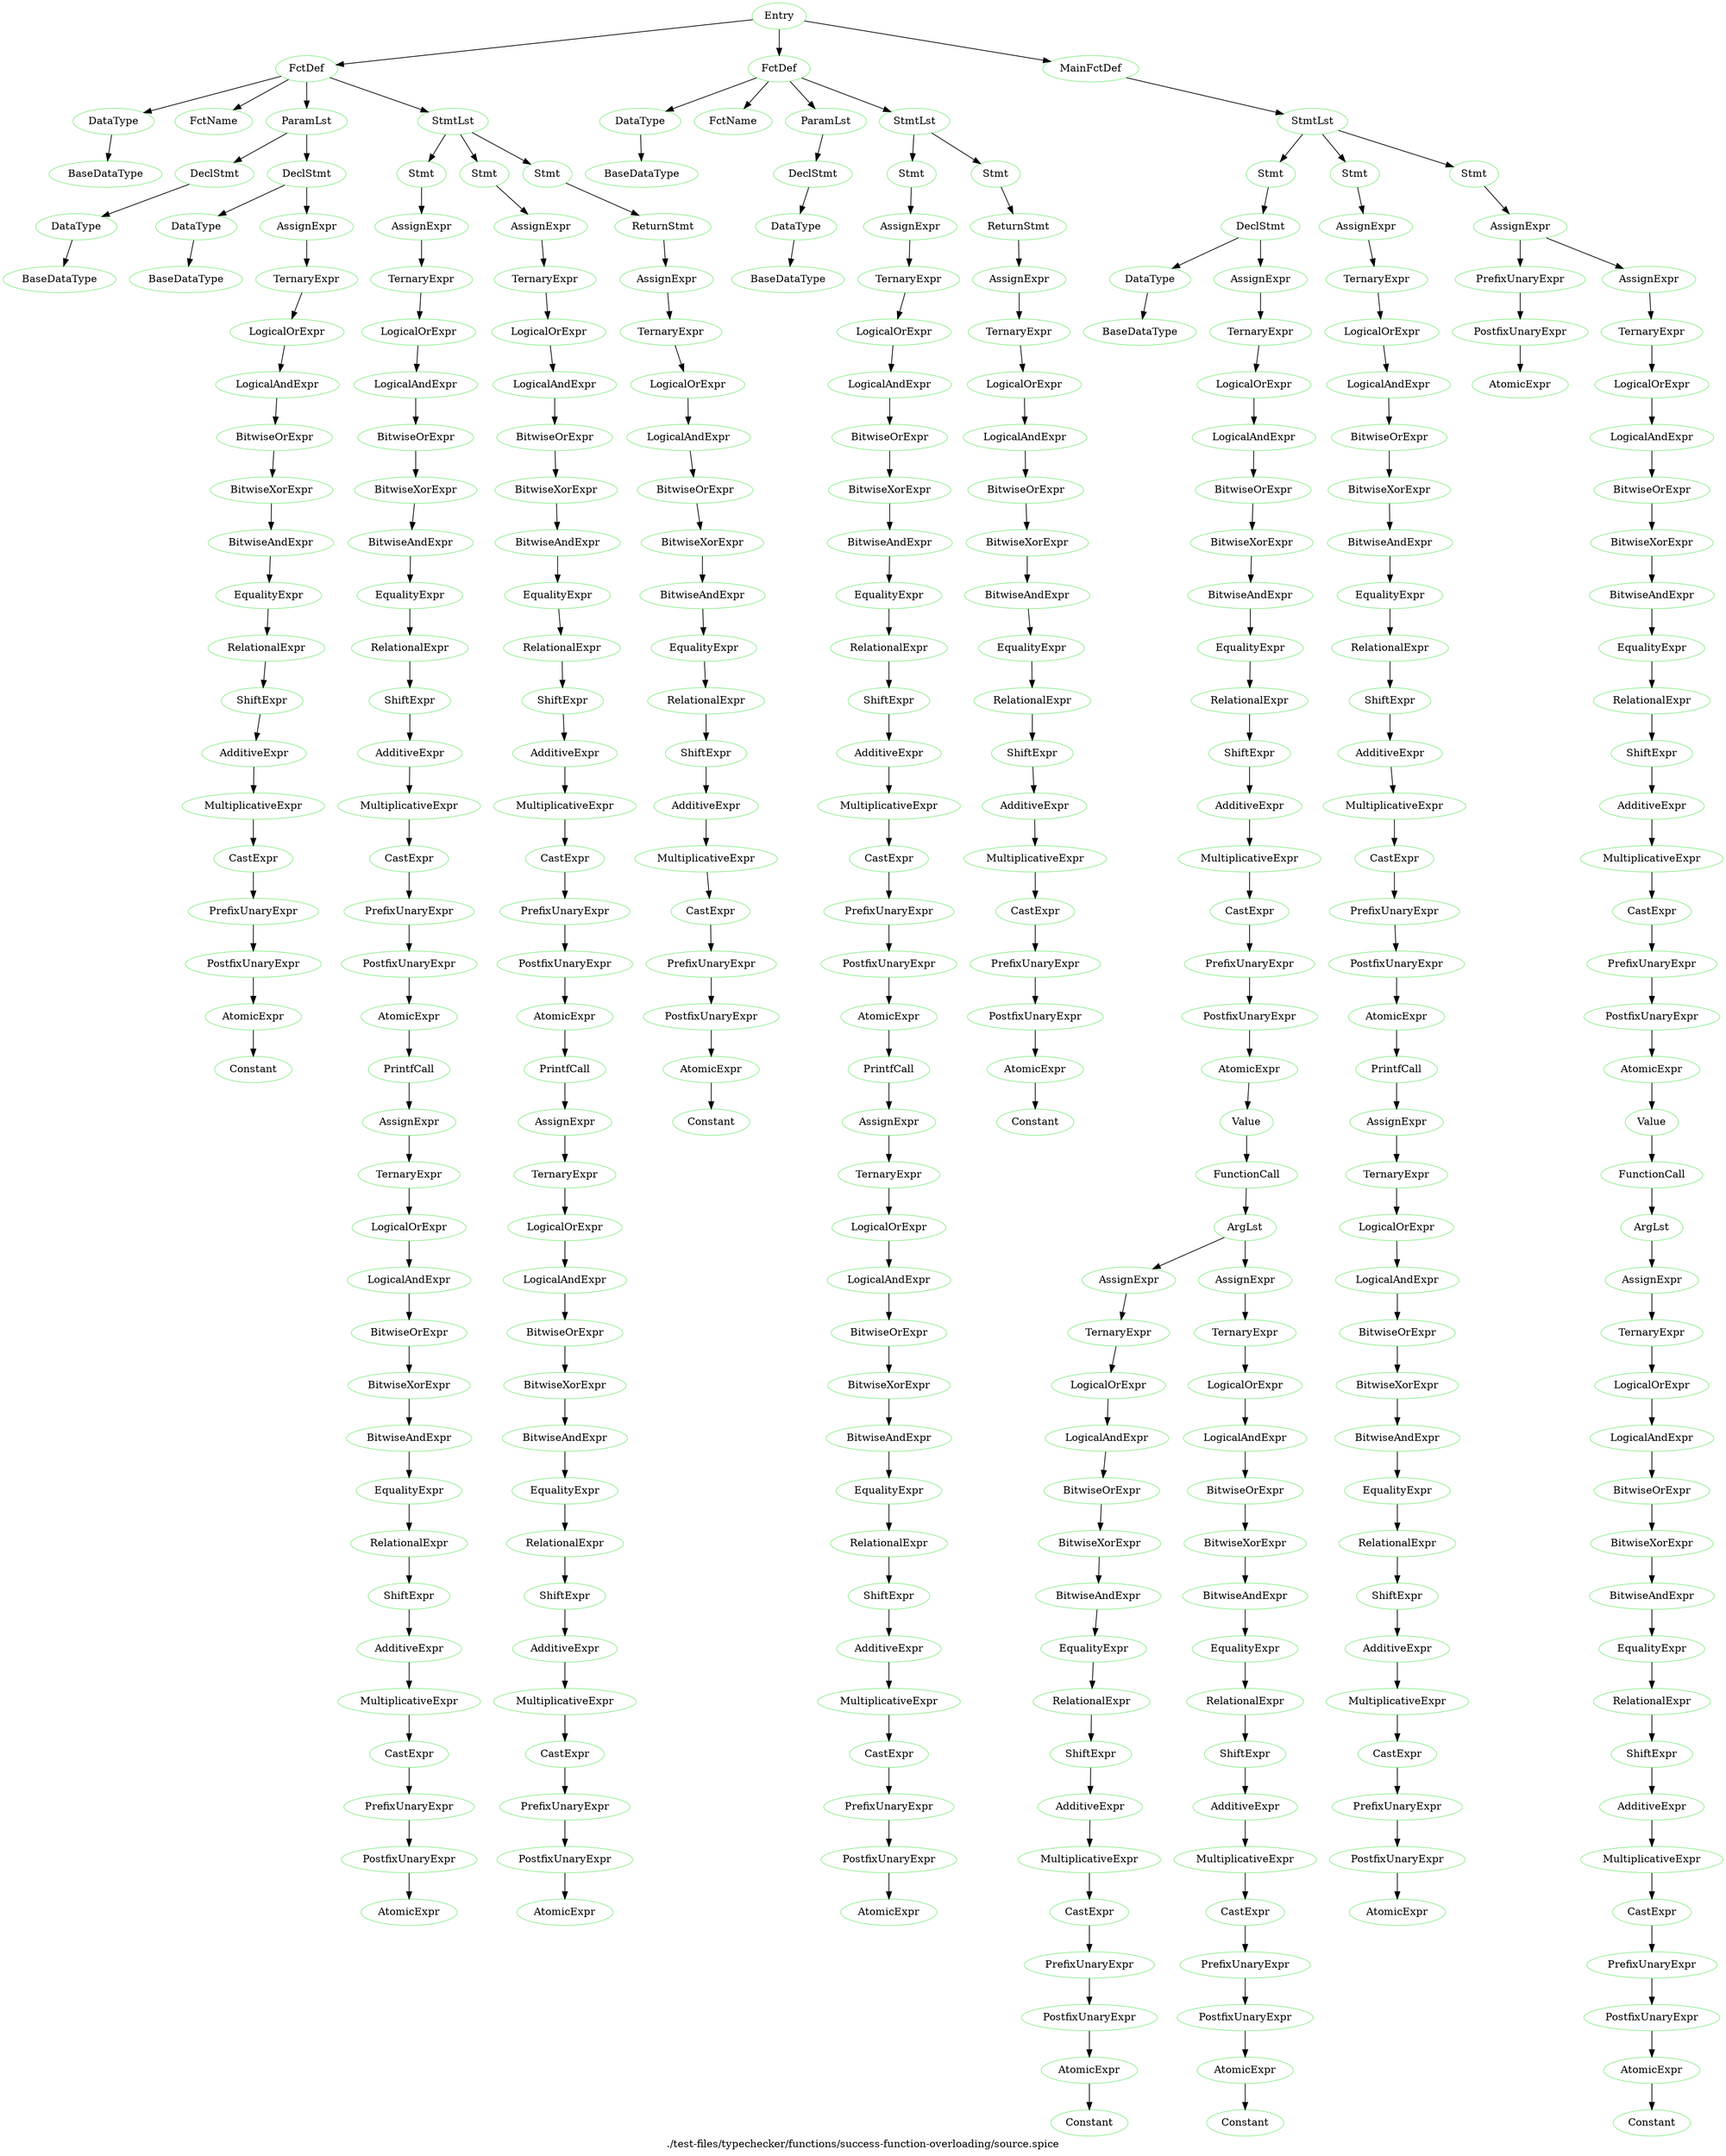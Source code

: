 digraph {
 rankdir="TB";
 label="./test-files/typechecker/functions/success-function-overloading/source.spice";
 L1C1_Entry [color="lightgreen",label="Entry"];
 L1C1_FctDef [color="lightgreen",label="FctDef"];
 L1C1_Entry -> L1C1_FctDef;
 L1C3_DataType [color="lightgreen",label="DataType"];
 L1C1_FctDef -> L1C3_DataType;
 L1C3_BaseDataType [color="lightgreen",label="BaseDataType"];
 L1C3_DataType -> L1C3_BaseDataType;
 L1C11_FctName [color="lightgreen",label="FctName"];
 L1C1_FctDef -> L1C11_FctName;
 L1C26_ParamLst [color="lightgreen",label="ParamLst"];
 L1C1_FctDef -> L1C26_ParamLst;
 L1C26_DeclStmt [color="lightgreen",label="DeclStmt"];
 L1C26_ParamLst -> L1C26_DeclStmt;
 L1C26_DataType [color="lightgreen",label="DataType"];
 L1C26_DeclStmt -> L1C26_DataType;
 L1C26_BaseDataType [color="lightgreen",label="BaseDataType"];
 L1C26_DataType -> L1C26_BaseDataType;
 L1C44_DeclStmt [color="lightgreen",label="DeclStmt"];
 L1C26_ParamLst -> L1C44_DeclStmt;
 L1C44_DataType [color="lightgreen",label="DataType"];
 L1C44_DeclStmt -> L1C44_DataType;
 L1C44_BaseDataType [color="lightgreen",label="BaseDataType"];
 L1C44_DataType -> L1C44_BaseDataType;
 L1C62_AssignExpr [color="lightgreen",label="AssignExpr"];
 L1C44_DeclStmt -> L1C62_AssignExpr;
 L1C62_TernaryExpr [color="lightgreen",label="TernaryExpr"];
 L1C62_AssignExpr -> L1C62_TernaryExpr;
 L1C62_LogicalOrExpr [color="lightgreen",label="LogicalOrExpr"];
 L1C62_TernaryExpr -> L1C62_LogicalOrExpr;
 L1C62_LogicalAndExpr [color="lightgreen",label="LogicalAndExpr"];
 L1C62_LogicalOrExpr -> L1C62_LogicalAndExpr;
 L1C62_BitwiseOrExpr [color="lightgreen",label="BitwiseOrExpr"];
 L1C62_LogicalAndExpr -> L1C62_BitwiseOrExpr;
 L1C62_BitwiseXorExpr [color="lightgreen",label="BitwiseXorExpr"];
 L1C62_BitwiseOrExpr -> L1C62_BitwiseXorExpr;
 L1C62_BitwiseAndExpr [color="lightgreen",label="BitwiseAndExpr"];
 L1C62_BitwiseXorExpr -> L1C62_BitwiseAndExpr;
 L1C62_EqualityExpr [color="lightgreen",label="EqualityExpr"];
 L1C62_BitwiseAndExpr -> L1C62_EqualityExpr;
 L1C62_RelationalExpr [color="lightgreen",label="RelationalExpr"];
 L1C62_EqualityExpr -> L1C62_RelationalExpr;
 L1C62_ShiftExpr [color="lightgreen",label="ShiftExpr"];
 L1C62_RelationalExpr -> L1C62_ShiftExpr;
 L1C62_AdditiveExpr [color="lightgreen",label="AdditiveExpr"];
 L1C62_ShiftExpr -> L1C62_AdditiveExpr;
 L1C62_MultiplicativeExpr [color="lightgreen",label="MultiplicativeExpr"];
 L1C62_AdditiveExpr -> L1C62_MultiplicativeExpr;
 L1C62_CastExpr [color="lightgreen",label="CastExpr"];
 L1C62_MultiplicativeExpr -> L1C62_CastExpr;
 L1C62_PrefixUnaryExpr [color="lightgreen",label="PrefixUnaryExpr"];
 L1C62_CastExpr -> L1C62_PrefixUnaryExpr;
 L1C62_PostfixUnaryExpr [color="lightgreen",label="PostfixUnaryExpr"];
 L1C62_PrefixUnaryExpr -> L1C62_PostfixUnaryExpr;
 L1C62_AtomicExpr [color="lightgreen",label="AtomicExpr"];
 L1C62_PostfixUnaryExpr -> L1C62_AtomicExpr;
 L1C62_Constant [color="lightgreen",label="Constant"];
 L1C62_AtomicExpr -> L1C62_Constant;
 L2C5_StmtLst [color="lightgreen",label="StmtLst"];
 L1C1_FctDef -> L2C5_StmtLst;
 L2C5_Stmt [color="lightgreen",label="Stmt"];
 L2C5_StmtLst -> L2C5_Stmt;
 L2C5_AssignExpr [color="lightgreen",label="AssignExpr"];
 L2C5_Stmt -> L2C5_AssignExpr;
 L2C5_TernaryExpr [color="lightgreen",label="TernaryExpr"];
 L2C5_AssignExpr -> L2C5_TernaryExpr;
 L2C5_LogicalOrExpr [color="lightgreen",label="LogicalOrExpr"];
 L2C5_TernaryExpr -> L2C5_LogicalOrExpr;
 L2C5_LogicalAndExpr [color="lightgreen",label="LogicalAndExpr"];
 L2C5_LogicalOrExpr -> L2C5_LogicalAndExpr;
 L2C5_BitwiseOrExpr [color="lightgreen",label="BitwiseOrExpr"];
 L2C5_LogicalAndExpr -> L2C5_BitwiseOrExpr;
 L2C5_BitwiseXorExpr [color="lightgreen",label="BitwiseXorExpr"];
 L2C5_BitwiseOrExpr -> L2C5_BitwiseXorExpr;
 L2C5_BitwiseAndExpr [color="lightgreen",label="BitwiseAndExpr"];
 L2C5_BitwiseXorExpr -> L2C5_BitwiseAndExpr;
 L2C5_EqualityExpr [color="lightgreen",label="EqualityExpr"];
 L2C5_BitwiseAndExpr -> L2C5_EqualityExpr;
 L2C5_RelationalExpr [color="lightgreen",label="RelationalExpr"];
 L2C5_EqualityExpr -> L2C5_RelationalExpr;
 L2C5_ShiftExpr [color="lightgreen",label="ShiftExpr"];
 L2C5_RelationalExpr -> L2C5_ShiftExpr;
 L2C5_AdditiveExpr [color="lightgreen",label="AdditiveExpr"];
 L2C5_ShiftExpr -> L2C5_AdditiveExpr;
 L2C5_MultiplicativeExpr [color="lightgreen",label="MultiplicativeExpr"];
 L2C5_AdditiveExpr -> L2C5_MultiplicativeExpr;
 L2C5_CastExpr [color="lightgreen",label="CastExpr"];
 L2C5_MultiplicativeExpr -> L2C5_CastExpr;
 L2C5_PrefixUnaryExpr [color="lightgreen",label="PrefixUnaryExpr"];
 L2C5_CastExpr -> L2C5_PrefixUnaryExpr;
 L2C5_PostfixUnaryExpr [color="lightgreen",label="PostfixUnaryExpr"];
 L2C5_PrefixUnaryExpr -> L2C5_PostfixUnaryExpr;
 L2C5_AtomicExpr [color="lightgreen",label="AtomicExpr"];
 L2C5_PostfixUnaryExpr -> L2C5_AtomicExpr;
 L2C5_PrintfCall [color="lightgreen",label="PrintfCall"];
 L2C5_AtomicExpr -> L2C5_PrintfCall;
 L2C31_AssignExpr [color="lightgreen",label="AssignExpr"];
 L2C5_PrintfCall -> L2C31_AssignExpr;
 L2C31_TernaryExpr [color="lightgreen",label="TernaryExpr"];
 L2C31_AssignExpr -> L2C31_TernaryExpr;
 L2C31_LogicalOrExpr [color="lightgreen",label="LogicalOrExpr"];
 L2C31_TernaryExpr -> L2C31_LogicalOrExpr;
 L2C31_LogicalAndExpr [color="lightgreen",label="LogicalAndExpr"];
 L2C31_LogicalOrExpr -> L2C31_LogicalAndExpr;
 L2C31_BitwiseOrExpr [color="lightgreen",label="BitwiseOrExpr"];
 L2C31_LogicalAndExpr -> L2C31_BitwiseOrExpr;
 L2C31_BitwiseXorExpr [color="lightgreen",label="BitwiseXorExpr"];
 L2C31_BitwiseOrExpr -> L2C31_BitwiseXorExpr;
 L2C31_BitwiseAndExpr [color="lightgreen",label="BitwiseAndExpr"];
 L2C31_BitwiseXorExpr -> L2C31_BitwiseAndExpr;
 L2C31_EqualityExpr [color="lightgreen",label="EqualityExpr"];
 L2C31_BitwiseAndExpr -> L2C31_EqualityExpr;
 L2C31_RelationalExpr [color="lightgreen",label="RelationalExpr"];
 L2C31_EqualityExpr -> L2C31_RelationalExpr;
 L2C31_ShiftExpr [color="lightgreen",label="ShiftExpr"];
 L2C31_RelationalExpr -> L2C31_ShiftExpr;
 L2C31_AdditiveExpr [color="lightgreen",label="AdditiveExpr"];
 L2C31_ShiftExpr -> L2C31_AdditiveExpr;
 L2C31_MultiplicativeExpr [color="lightgreen",label="MultiplicativeExpr"];
 L2C31_AdditiveExpr -> L2C31_MultiplicativeExpr;
 L2C31_CastExpr [color="lightgreen",label="CastExpr"];
 L2C31_MultiplicativeExpr -> L2C31_CastExpr;
 L2C31_PrefixUnaryExpr [color="lightgreen",label="PrefixUnaryExpr"];
 L2C31_CastExpr -> L2C31_PrefixUnaryExpr;
 L2C31_PostfixUnaryExpr [color="lightgreen",label="PostfixUnaryExpr"];
 L2C31_PrefixUnaryExpr -> L2C31_PostfixUnaryExpr;
 L2C31_AtomicExpr [color="lightgreen",label="AtomicExpr"];
 L2C31_PostfixUnaryExpr -> L2C31_AtomicExpr;
 L3C5_Stmt [color="lightgreen",label="Stmt"];
 L2C5_StmtLst -> L3C5_Stmt;
 L3C5_AssignExpr [color="lightgreen",label="AssignExpr"];
 L3C5_Stmt -> L3C5_AssignExpr;
 L3C5_TernaryExpr [color="lightgreen",label="TernaryExpr"];
 L3C5_AssignExpr -> L3C5_TernaryExpr;
 L3C5_LogicalOrExpr [color="lightgreen",label="LogicalOrExpr"];
 L3C5_TernaryExpr -> L3C5_LogicalOrExpr;
 L3C5_LogicalAndExpr [color="lightgreen",label="LogicalAndExpr"];
 L3C5_LogicalOrExpr -> L3C5_LogicalAndExpr;
 L3C5_BitwiseOrExpr [color="lightgreen",label="BitwiseOrExpr"];
 L3C5_LogicalAndExpr -> L3C5_BitwiseOrExpr;
 L3C5_BitwiseXorExpr [color="lightgreen",label="BitwiseXorExpr"];
 L3C5_BitwiseOrExpr -> L3C5_BitwiseXorExpr;
 L3C5_BitwiseAndExpr [color="lightgreen",label="BitwiseAndExpr"];
 L3C5_BitwiseXorExpr -> L3C5_BitwiseAndExpr;
 L3C5_EqualityExpr [color="lightgreen",label="EqualityExpr"];
 L3C5_BitwiseAndExpr -> L3C5_EqualityExpr;
 L3C5_RelationalExpr [color="lightgreen",label="RelationalExpr"];
 L3C5_EqualityExpr -> L3C5_RelationalExpr;
 L3C5_ShiftExpr [color="lightgreen",label="ShiftExpr"];
 L3C5_RelationalExpr -> L3C5_ShiftExpr;
 L3C5_AdditiveExpr [color="lightgreen",label="AdditiveExpr"];
 L3C5_ShiftExpr -> L3C5_AdditiveExpr;
 L3C5_MultiplicativeExpr [color="lightgreen",label="MultiplicativeExpr"];
 L3C5_AdditiveExpr -> L3C5_MultiplicativeExpr;
 L3C5_CastExpr [color="lightgreen",label="CastExpr"];
 L3C5_MultiplicativeExpr -> L3C5_CastExpr;
 L3C5_PrefixUnaryExpr [color="lightgreen",label="PrefixUnaryExpr"];
 L3C5_CastExpr -> L3C5_PrefixUnaryExpr;
 L3C5_PostfixUnaryExpr [color="lightgreen",label="PostfixUnaryExpr"];
 L3C5_PrefixUnaryExpr -> L3C5_PostfixUnaryExpr;
 L3C5_AtomicExpr [color="lightgreen",label="AtomicExpr"];
 L3C5_PostfixUnaryExpr -> L3C5_AtomicExpr;
 L3C5_PrintfCall [color="lightgreen",label="PrintfCall"];
 L3C5_AtomicExpr -> L3C5_PrintfCall;
 L3C30_AssignExpr [color="lightgreen",label="AssignExpr"];
 L3C5_PrintfCall -> L3C30_AssignExpr;
 L3C30_TernaryExpr [color="lightgreen",label="TernaryExpr"];
 L3C30_AssignExpr -> L3C30_TernaryExpr;
 L3C30_LogicalOrExpr [color="lightgreen",label="LogicalOrExpr"];
 L3C30_TernaryExpr -> L3C30_LogicalOrExpr;
 L3C30_LogicalAndExpr [color="lightgreen",label="LogicalAndExpr"];
 L3C30_LogicalOrExpr -> L3C30_LogicalAndExpr;
 L3C30_BitwiseOrExpr [color="lightgreen",label="BitwiseOrExpr"];
 L3C30_LogicalAndExpr -> L3C30_BitwiseOrExpr;
 L3C30_BitwiseXorExpr [color="lightgreen",label="BitwiseXorExpr"];
 L3C30_BitwiseOrExpr -> L3C30_BitwiseXorExpr;
 L3C30_BitwiseAndExpr [color="lightgreen",label="BitwiseAndExpr"];
 L3C30_BitwiseXorExpr -> L3C30_BitwiseAndExpr;
 L3C30_EqualityExpr [color="lightgreen",label="EqualityExpr"];
 L3C30_BitwiseAndExpr -> L3C30_EqualityExpr;
 L3C30_RelationalExpr [color="lightgreen",label="RelationalExpr"];
 L3C30_EqualityExpr -> L3C30_RelationalExpr;
 L3C30_ShiftExpr [color="lightgreen",label="ShiftExpr"];
 L3C30_RelationalExpr -> L3C30_ShiftExpr;
 L3C30_AdditiveExpr [color="lightgreen",label="AdditiveExpr"];
 L3C30_ShiftExpr -> L3C30_AdditiveExpr;
 L3C30_MultiplicativeExpr [color="lightgreen",label="MultiplicativeExpr"];
 L3C30_AdditiveExpr -> L3C30_MultiplicativeExpr;
 L3C30_CastExpr [color="lightgreen",label="CastExpr"];
 L3C30_MultiplicativeExpr -> L3C30_CastExpr;
 L3C30_PrefixUnaryExpr [color="lightgreen",label="PrefixUnaryExpr"];
 L3C30_CastExpr -> L3C30_PrefixUnaryExpr;
 L3C30_PostfixUnaryExpr [color="lightgreen",label="PostfixUnaryExpr"];
 L3C30_PrefixUnaryExpr -> L3C30_PostfixUnaryExpr;
 L3C30_AtomicExpr [color="lightgreen",label="AtomicExpr"];
 L3C30_PostfixUnaryExpr -> L3C30_AtomicExpr;
 L4C5_Stmt [color="lightgreen",label="Stmt"];
 L2C5_StmtLst -> L4C5_Stmt;
 L4C5_ReturnStmt [color="lightgreen",label="ReturnStmt"];
 L4C5_Stmt -> L4C5_ReturnStmt;
 L4C12_AssignExpr [color="lightgreen",label="AssignExpr"];
 L4C5_ReturnStmt -> L4C12_AssignExpr;
 L4C12_TernaryExpr [color="lightgreen",label="TernaryExpr"];
 L4C12_AssignExpr -> L4C12_TernaryExpr;
 L4C12_LogicalOrExpr [color="lightgreen",label="LogicalOrExpr"];
 L4C12_TernaryExpr -> L4C12_LogicalOrExpr;
 L4C12_LogicalAndExpr [color="lightgreen",label="LogicalAndExpr"];
 L4C12_LogicalOrExpr -> L4C12_LogicalAndExpr;
 L4C12_BitwiseOrExpr [color="lightgreen",label="BitwiseOrExpr"];
 L4C12_LogicalAndExpr -> L4C12_BitwiseOrExpr;
 L4C12_BitwiseXorExpr [color="lightgreen",label="BitwiseXorExpr"];
 L4C12_BitwiseOrExpr -> L4C12_BitwiseXorExpr;
 L4C12_BitwiseAndExpr [color="lightgreen",label="BitwiseAndExpr"];
 L4C12_BitwiseXorExpr -> L4C12_BitwiseAndExpr;
 L4C12_EqualityExpr [color="lightgreen",label="EqualityExpr"];
 L4C12_BitwiseAndExpr -> L4C12_EqualityExpr;
 L4C12_RelationalExpr [color="lightgreen",label="RelationalExpr"];
 L4C12_EqualityExpr -> L4C12_RelationalExpr;
 L4C12_ShiftExpr [color="lightgreen",label="ShiftExpr"];
 L4C12_RelationalExpr -> L4C12_ShiftExpr;
 L4C12_AdditiveExpr [color="lightgreen",label="AdditiveExpr"];
 L4C12_ShiftExpr -> L4C12_AdditiveExpr;
 L4C12_MultiplicativeExpr [color="lightgreen",label="MultiplicativeExpr"];
 L4C12_AdditiveExpr -> L4C12_MultiplicativeExpr;
 L4C12_CastExpr [color="lightgreen",label="CastExpr"];
 L4C12_MultiplicativeExpr -> L4C12_CastExpr;
 L4C12_PrefixUnaryExpr [color="lightgreen",label="PrefixUnaryExpr"];
 L4C12_CastExpr -> L4C12_PrefixUnaryExpr;
 L4C12_PostfixUnaryExpr [color="lightgreen",label="PostfixUnaryExpr"];
 L4C12_PrefixUnaryExpr -> L4C12_PostfixUnaryExpr;
 L4C12_AtomicExpr [color="lightgreen",label="AtomicExpr"];
 L4C12_PostfixUnaryExpr -> L4C12_AtomicExpr;
 L4C12_Constant [color="lightgreen",label="Constant"];
 L4C12_AtomicExpr -> L4C12_Constant;
 L7C1_FctDef [color="lightgreen",label="FctDef"];
 L1C1_Entry -> L7C1_FctDef;
 L7C3_DataType [color="lightgreen",label="DataType"];
 L7C1_FctDef -> L7C3_DataType;
 L7C3_BaseDataType [color="lightgreen",label="BaseDataType"];
 L7C3_DataType -> L7C3_BaseDataType;
 L7C11_FctName [color="lightgreen",label="FctName"];
 L7C1_FctDef -> L7C11_FctName;
 L7C26_ParamLst [color="lightgreen",label="ParamLst"];
 L7C1_FctDef -> L7C26_ParamLst;
 L7C26_DeclStmt [color="lightgreen",label="DeclStmt"];
 L7C26_ParamLst -> L7C26_DeclStmt;
 L7C26_DataType [color="lightgreen",label="DataType"];
 L7C26_DeclStmt -> L7C26_DataType;
 L7C26_BaseDataType [color="lightgreen",label="BaseDataType"];
 L7C26_DataType -> L7C26_BaseDataType;
 L8C5_StmtLst [color="lightgreen",label="StmtLst"];
 L7C1_FctDef -> L8C5_StmtLst;
 L8C5_Stmt [color="lightgreen",label="Stmt"];
 L8C5_StmtLst -> L8C5_Stmt;
 L8C5_AssignExpr [color="lightgreen",label="AssignExpr"];
 L8C5_Stmt -> L8C5_AssignExpr;
 L8C5_TernaryExpr [color="lightgreen",label="TernaryExpr"];
 L8C5_AssignExpr -> L8C5_TernaryExpr;
 L8C5_LogicalOrExpr [color="lightgreen",label="LogicalOrExpr"];
 L8C5_TernaryExpr -> L8C5_LogicalOrExpr;
 L8C5_LogicalAndExpr [color="lightgreen",label="LogicalAndExpr"];
 L8C5_LogicalOrExpr -> L8C5_LogicalAndExpr;
 L8C5_BitwiseOrExpr [color="lightgreen",label="BitwiseOrExpr"];
 L8C5_LogicalAndExpr -> L8C5_BitwiseOrExpr;
 L8C5_BitwiseXorExpr [color="lightgreen",label="BitwiseXorExpr"];
 L8C5_BitwiseOrExpr -> L8C5_BitwiseXorExpr;
 L8C5_BitwiseAndExpr [color="lightgreen",label="BitwiseAndExpr"];
 L8C5_BitwiseXorExpr -> L8C5_BitwiseAndExpr;
 L8C5_EqualityExpr [color="lightgreen",label="EqualityExpr"];
 L8C5_BitwiseAndExpr -> L8C5_EqualityExpr;
 L8C5_RelationalExpr [color="lightgreen",label="RelationalExpr"];
 L8C5_EqualityExpr -> L8C5_RelationalExpr;
 L8C5_ShiftExpr [color="lightgreen",label="ShiftExpr"];
 L8C5_RelationalExpr -> L8C5_ShiftExpr;
 L8C5_AdditiveExpr [color="lightgreen",label="AdditiveExpr"];
 L8C5_ShiftExpr -> L8C5_AdditiveExpr;
 L8C5_MultiplicativeExpr [color="lightgreen",label="MultiplicativeExpr"];
 L8C5_AdditiveExpr -> L8C5_MultiplicativeExpr;
 L8C5_CastExpr [color="lightgreen",label="CastExpr"];
 L8C5_MultiplicativeExpr -> L8C5_CastExpr;
 L8C5_PrefixUnaryExpr [color="lightgreen",label="PrefixUnaryExpr"];
 L8C5_CastExpr -> L8C5_PrefixUnaryExpr;
 L8C5_PostfixUnaryExpr [color="lightgreen",label="PostfixUnaryExpr"];
 L8C5_PrefixUnaryExpr -> L8C5_PostfixUnaryExpr;
 L8C5_AtomicExpr [color="lightgreen",label="AtomicExpr"];
 L8C5_PostfixUnaryExpr -> L8C5_AtomicExpr;
 L8C5_PrintfCall [color="lightgreen",label="PrintfCall"];
 L8C5_AtomicExpr -> L8C5_PrintfCall;
 L8C26_AssignExpr [color="lightgreen",label="AssignExpr"];
 L8C5_PrintfCall -> L8C26_AssignExpr;
 L8C26_TernaryExpr [color="lightgreen",label="TernaryExpr"];
 L8C26_AssignExpr -> L8C26_TernaryExpr;
 L8C26_LogicalOrExpr [color="lightgreen",label="LogicalOrExpr"];
 L8C26_TernaryExpr -> L8C26_LogicalOrExpr;
 L8C26_LogicalAndExpr [color="lightgreen",label="LogicalAndExpr"];
 L8C26_LogicalOrExpr -> L8C26_LogicalAndExpr;
 L8C26_BitwiseOrExpr [color="lightgreen",label="BitwiseOrExpr"];
 L8C26_LogicalAndExpr -> L8C26_BitwiseOrExpr;
 L8C26_BitwiseXorExpr [color="lightgreen",label="BitwiseXorExpr"];
 L8C26_BitwiseOrExpr -> L8C26_BitwiseXorExpr;
 L8C26_BitwiseAndExpr [color="lightgreen",label="BitwiseAndExpr"];
 L8C26_BitwiseXorExpr -> L8C26_BitwiseAndExpr;
 L8C26_EqualityExpr [color="lightgreen",label="EqualityExpr"];
 L8C26_BitwiseAndExpr -> L8C26_EqualityExpr;
 L8C26_RelationalExpr [color="lightgreen",label="RelationalExpr"];
 L8C26_EqualityExpr -> L8C26_RelationalExpr;
 L8C26_ShiftExpr [color="lightgreen",label="ShiftExpr"];
 L8C26_RelationalExpr -> L8C26_ShiftExpr;
 L8C26_AdditiveExpr [color="lightgreen",label="AdditiveExpr"];
 L8C26_ShiftExpr -> L8C26_AdditiveExpr;
 L8C26_MultiplicativeExpr [color="lightgreen",label="MultiplicativeExpr"];
 L8C26_AdditiveExpr -> L8C26_MultiplicativeExpr;
 L8C26_CastExpr [color="lightgreen",label="CastExpr"];
 L8C26_MultiplicativeExpr -> L8C26_CastExpr;
 L8C26_PrefixUnaryExpr [color="lightgreen",label="PrefixUnaryExpr"];
 L8C26_CastExpr -> L8C26_PrefixUnaryExpr;
 L8C26_PostfixUnaryExpr [color="lightgreen",label="PostfixUnaryExpr"];
 L8C26_PrefixUnaryExpr -> L8C26_PostfixUnaryExpr;
 L8C26_AtomicExpr [color="lightgreen",label="AtomicExpr"];
 L8C26_PostfixUnaryExpr -> L8C26_AtomicExpr;
 L9C5_Stmt [color="lightgreen",label="Stmt"];
 L8C5_StmtLst -> L9C5_Stmt;
 L9C5_ReturnStmt [color="lightgreen",label="ReturnStmt"];
 L9C5_Stmt -> L9C5_ReturnStmt;
 L9C12_AssignExpr [color="lightgreen",label="AssignExpr"];
 L9C5_ReturnStmt -> L9C12_AssignExpr;
 L9C12_TernaryExpr [color="lightgreen",label="TernaryExpr"];
 L9C12_AssignExpr -> L9C12_TernaryExpr;
 L9C12_LogicalOrExpr [color="lightgreen",label="LogicalOrExpr"];
 L9C12_TernaryExpr -> L9C12_LogicalOrExpr;
 L9C12_LogicalAndExpr [color="lightgreen",label="LogicalAndExpr"];
 L9C12_LogicalOrExpr -> L9C12_LogicalAndExpr;
 L9C12_BitwiseOrExpr [color="lightgreen",label="BitwiseOrExpr"];
 L9C12_LogicalAndExpr -> L9C12_BitwiseOrExpr;
 L9C12_BitwiseXorExpr [color="lightgreen",label="BitwiseXorExpr"];
 L9C12_BitwiseOrExpr -> L9C12_BitwiseXorExpr;
 L9C12_BitwiseAndExpr [color="lightgreen",label="BitwiseAndExpr"];
 L9C12_BitwiseXorExpr -> L9C12_BitwiseAndExpr;
 L9C12_EqualityExpr [color="lightgreen",label="EqualityExpr"];
 L9C12_BitwiseAndExpr -> L9C12_EqualityExpr;
 L9C12_RelationalExpr [color="lightgreen",label="RelationalExpr"];
 L9C12_EqualityExpr -> L9C12_RelationalExpr;
 L9C12_ShiftExpr [color="lightgreen",label="ShiftExpr"];
 L9C12_RelationalExpr -> L9C12_ShiftExpr;
 L9C12_AdditiveExpr [color="lightgreen",label="AdditiveExpr"];
 L9C12_ShiftExpr -> L9C12_AdditiveExpr;
 L9C12_MultiplicativeExpr [color="lightgreen",label="MultiplicativeExpr"];
 L9C12_AdditiveExpr -> L9C12_MultiplicativeExpr;
 L9C12_CastExpr [color="lightgreen",label="CastExpr"];
 L9C12_MultiplicativeExpr -> L9C12_CastExpr;
 L9C12_PrefixUnaryExpr [color="lightgreen",label="PrefixUnaryExpr"];
 L9C12_CastExpr -> L9C12_PrefixUnaryExpr;
 L9C12_PostfixUnaryExpr [color="lightgreen",label="PostfixUnaryExpr"];
 L9C12_PrefixUnaryExpr -> L9C12_PostfixUnaryExpr;
 L9C12_AtomicExpr [color="lightgreen",label="AtomicExpr"];
 L9C12_PostfixUnaryExpr -> L9C12_AtomicExpr;
 L9C12_Constant [color="lightgreen",label="Constant"];
 L9C12_AtomicExpr -> L9C12_Constant;
 L12C1_MainFctDef [color="lightgreen",label="MainFctDef"];
 L1C1_Entry -> L12C1_MainFctDef;
 L13C5_StmtLst [color="lightgreen",label="StmtLst"];
 L12C1_MainFctDef -> L13C5_StmtLst;
 L13C5_Stmt [color="lightgreen",label="Stmt"];
 L13C5_StmtLst -> L13C5_Stmt;
 L13C5_DeclStmt [color="lightgreen",label="DeclStmt"];
 L13C5_Stmt -> L13C5_DeclStmt;
 L13C5_DataType [color="lightgreen",label="DataType"];
 L13C5_DeclStmt -> L13C5_DataType;
 L13C5_BaseDataType [color="lightgreen",label="BaseDataType"];
 L13C5_DataType -> L13C5_BaseDataType;
 L13C15_AssignExpr [color="lightgreen",label="AssignExpr"];
 L13C5_DeclStmt -> L13C15_AssignExpr;
 L13C15_TernaryExpr [color="lightgreen",label="TernaryExpr"];
 L13C15_AssignExpr -> L13C15_TernaryExpr;
 L13C15_LogicalOrExpr [color="lightgreen",label="LogicalOrExpr"];
 L13C15_TernaryExpr -> L13C15_LogicalOrExpr;
 L13C15_LogicalAndExpr [color="lightgreen",label="LogicalAndExpr"];
 L13C15_LogicalOrExpr -> L13C15_LogicalAndExpr;
 L13C15_BitwiseOrExpr [color="lightgreen",label="BitwiseOrExpr"];
 L13C15_LogicalAndExpr -> L13C15_BitwiseOrExpr;
 L13C15_BitwiseXorExpr [color="lightgreen",label="BitwiseXorExpr"];
 L13C15_BitwiseOrExpr -> L13C15_BitwiseXorExpr;
 L13C15_BitwiseAndExpr [color="lightgreen",label="BitwiseAndExpr"];
 L13C15_BitwiseXorExpr -> L13C15_BitwiseAndExpr;
 L13C15_EqualityExpr [color="lightgreen",label="EqualityExpr"];
 L13C15_BitwiseAndExpr -> L13C15_EqualityExpr;
 L13C15_RelationalExpr [color="lightgreen",label="RelationalExpr"];
 L13C15_EqualityExpr -> L13C15_RelationalExpr;
 L13C15_ShiftExpr [color="lightgreen",label="ShiftExpr"];
 L13C15_RelationalExpr -> L13C15_ShiftExpr;
 L13C15_AdditiveExpr [color="lightgreen",label="AdditiveExpr"];
 L13C15_ShiftExpr -> L13C15_AdditiveExpr;
 L13C15_MultiplicativeExpr [color="lightgreen",label="MultiplicativeExpr"];
 L13C15_AdditiveExpr -> L13C15_MultiplicativeExpr;
 L13C15_CastExpr [color="lightgreen",label="CastExpr"];
 L13C15_MultiplicativeExpr -> L13C15_CastExpr;
 L13C15_PrefixUnaryExpr [color="lightgreen",label="PrefixUnaryExpr"];
 L13C15_CastExpr -> L13C15_PrefixUnaryExpr;
 L13C15_PostfixUnaryExpr [color="lightgreen",label="PostfixUnaryExpr"];
 L13C15_PrefixUnaryExpr -> L13C15_PostfixUnaryExpr;
 L13C15_AtomicExpr [color="lightgreen",label="AtomicExpr"];
 L13C15_PostfixUnaryExpr -> L13C15_AtomicExpr;
 L13C15_Value [color="lightgreen",label="Value"];
 L13C15_AtomicExpr -> L13C15_Value;
 L13C15_FunctionCall [color="lightgreen",label="FunctionCall"];
 L13C15_Value -> L13C15_FunctionCall;
 L13C30_ArgLst [color="lightgreen",label="ArgLst"];
 L13C15_FunctionCall -> L13C30_ArgLst;
 L13C30_AssignExpr [color="lightgreen",label="AssignExpr"];
 L13C30_ArgLst -> L13C30_AssignExpr;
 L13C30_TernaryExpr [color="lightgreen",label="TernaryExpr"];
 L13C30_AssignExpr -> L13C30_TernaryExpr;
 L13C30_LogicalOrExpr [color="lightgreen",label="LogicalOrExpr"];
 L13C30_TernaryExpr -> L13C30_LogicalOrExpr;
 L13C30_LogicalAndExpr [color="lightgreen",label="LogicalAndExpr"];
 L13C30_LogicalOrExpr -> L13C30_LogicalAndExpr;
 L13C30_BitwiseOrExpr [color="lightgreen",label="BitwiseOrExpr"];
 L13C30_LogicalAndExpr -> L13C30_BitwiseOrExpr;
 L13C30_BitwiseXorExpr [color="lightgreen",label="BitwiseXorExpr"];
 L13C30_BitwiseOrExpr -> L13C30_BitwiseXorExpr;
 L13C30_BitwiseAndExpr [color="lightgreen",label="BitwiseAndExpr"];
 L13C30_BitwiseXorExpr -> L13C30_BitwiseAndExpr;
 L13C30_EqualityExpr [color="lightgreen",label="EqualityExpr"];
 L13C30_BitwiseAndExpr -> L13C30_EqualityExpr;
 L13C30_RelationalExpr [color="lightgreen",label="RelationalExpr"];
 L13C30_EqualityExpr -> L13C30_RelationalExpr;
 L13C30_ShiftExpr [color="lightgreen",label="ShiftExpr"];
 L13C30_RelationalExpr -> L13C30_ShiftExpr;
 L13C30_AdditiveExpr [color="lightgreen",label="AdditiveExpr"];
 L13C30_ShiftExpr -> L13C30_AdditiveExpr;
 L13C30_MultiplicativeExpr [color="lightgreen",label="MultiplicativeExpr"];
 L13C30_AdditiveExpr -> L13C30_MultiplicativeExpr;
 L13C30_CastExpr [color="lightgreen",label="CastExpr"];
 L13C30_MultiplicativeExpr -> L13C30_CastExpr;
 L13C30_PrefixUnaryExpr [color="lightgreen",label="PrefixUnaryExpr"];
 L13C30_CastExpr -> L13C30_PrefixUnaryExpr;
 L13C30_PostfixUnaryExpr [color="lightgreen",label="PostfixUnaryExpr"];
 L13C30_PrefixUnaryExpr -> L13C30_PostfixUnaryExpr;
 L13C30_AtomicExpr [color="lightgreen",label="AtomicExpr"];
 L13C30_PostfixUnaryExpr -> L13C30_AtomicExpr;
 L13C30_Constant [color="lightgreen",label="Constant"];
 L13C30_AtomicExpr -> L13C30_Constant;
 L13C33_AssignExpr [color="lightgreen",label="AssignExpr"];
 L13C30_ArgLst -> L13C33_AssignExpr;
 L13C33_TernaryExpr [color="lightgreen",label="TernaryExpr"];
 L13C33_AssignExpr -> L13C33_TernaryExpr;
 L13C33_LogicalOrExpr [color="lightgreen",label="LogicalOrExpr"];
 L13C33_TernaryExpr -> L13C33_LogicalOrExpr;
 L13C33_LogicalAndExpr [color="lightgreen",label="LogicalAndExpr"];
 L13C33_LogicalOrExpr -> L13C33_LogicalAndExpr;
 L13C33_BitwiseOrExpr [color="lightgreen",label="BitwiseOrExpr"];
 L13C33_LogicalAndExpr -> L13C33_BitwiseOrExpr;
 L13C33_BitwiseXorExpr [color="lightgreen",label="BitwiseXorExpr"];
 L13C33_BitwiseOrExpr -> L13C33_BitwiseXorExpr;
 L13C33_BitwiseAndExpr [color="lightgreen",label="BitwiseAndExpr"];
 L13C33_BitwiseXorExpr -> L13C33_BitwiseAndExpr;
 L13C33_EqualityExpr [color="lightgreen",label="EqualityExpr"];
 L13C33_BitwiseAndExpr -> L13C33_EqualityExpr;
 L13C33_RelationalExpr [color="lightgreen",label="RelationalExpr"];
 L13C33_EqualityExpr -> L13C33_RelationalExpr;
 L13C33_ShiftExpr [color="lightgreen",label="ShiftExpr"];
 L13C33_RelationalExpr -> L13C33_ShiftExpr;
 L13C33_AdditiveExpr [color="lightgreen",label="AdditiveExpr"];
 L13C33_ShiftExpr -> L13C33_AdditiveExpr;
 L13C33_MultiplicativeExpr [color="lightgreen",label="MultiplicativeExpr"];
 L13C33_AdditiveExpr -> L13C33_MultiplicativeExpr;
 L13C33_CastExpr [color="lightgreen",label="CastExpr"];
 L13C33_MultiplicativeExpr -> L13C33_CastExpr;
 L13C33_PrefixUnaryExpr [color="lightgreen",label="PrefixUnaryExpr"];
 L13C33_CastExpr -> L13C33_PrefixUnaryExpr;
 L13C33_PostfixUnaryExpr [color="lightgreen",label="PostfixUnaryExpr"];
 L13C33_PrefixUnaryExpr -> L13C33_PostfixUnaryExpr;
 L13C33_AtomicExpr [color="lightgreen",label="AtomicExpr"];
 L13C33_PostfixUnaryExpr -> L13C33_AtomicExpr;
 L13C33_Constant [color="lightgreen",label="Constant"];
 L13C33_AtomicExpr -> L13C33_Constant;
 L14C5_Stmt [color="lightgreen",label="Stmt"];
 L13C5_StmtLst -> L14C5_Stmt;
 L14C5_AssignExpr [color="lightgreen",label="AssignExpr"];
 L14C5_Stmt -> L14C5_AssignExpr;
 L14C5_TernaryExpr [color="lightgreen",label="TernaryExpr"];
 L14C5_AssignExpr -> L14C5_TernaryExpr;
 L14C5_LogicalOrExpr [color="lightgreen",label="LogicalOrExpr"];
 L14C5_TernaryExpr -> L14C5_LogicalOrExpr;
 L14C5_LogicalAndExpr [color="lightgreen",label="LogicalAndExpr"];
 L14C5_LogicalOrExpr -> L14C5_LogicalAndExpr;
 L14C5_BitwiseOrExpr [color="lightgreen",label="BitwiseOrExpr"];
 L14C5_LogicalAndExpr -> L14C5_BitwiseOrExpr;
 L14C5_BitwiseXorExpr [color="lightgreen",label="BitwiseXorExpr"];
 L14C5_BitwiseOrExpr -> L14C5_BitwiseXorExpr;
 L14C5_BitwiseAndExpr [color="lightgreen",label="BitwiseAndExpr"];
 L14C5_BitwiseXorExpr -> L14C5_BitwiseAndExpr;
 L14C5_EqualityExpr [color="lightgreen",label="EqualityExpr"];
 L14C5_BitwiseAndExpr -> L14C5_EqualityExpr;
 L14C5_RelationalExpr [color="lightgreen",label="RelationalExpr"];
 L14C5_EqualityExpr -> L14C5_RelationalExpr;
 L14C5_ShiftExpr [color="lightgreen",label="ShiftExpr"];
 L14C5_RelationalExpr -> L14C5_ShiftExpr;
 L14C5_AdditiveExpr [color="lightgreen",label="AdditiveExpr"];
 L14C5_ShiftExpr -> L14C5_AdditiveExpr;
 L14C5_MultiplicativeExpr [color="lightgreen",label="MultiplicativeExpr"];
 L14C5_AdditiveExpr -> L14C5_MultiplicativeExpr;
 L14C5_CastExpr [color="lightgreen",label="CastExpr"];
 L14C5_MultiplicativeExpr -> L14C5_CastExpr;
 L14C5_PrefixUnaryExpr [color="lightgreen",label="PrefixUnaryExpr"];
 L14C5_CastExpr -> L14C5_PrefixUnaryExpr;
 L14C5_PostfixUnaryExpr [color="lightgreen",label="PostfixUnaryExpr"];
 L14C5_PrefixUnaryExpr -> L14C5_PostfixUnaryExpr;
 L14C5_AtomicExpr [color="lightgreen",label="AtomicExpr"];
 L14C5_PostfixUnaryExpr -> L14C5_AtomicExpr;
 L14C5_PrintfCall [color="lightgreen",label="PrintfCall"];
 L14C5_AtomicExpr -> L14C5_PrintfCall;
 L14C28_AssignExpr [color="lightgreen",label="AssignExpr"];
 L14C5_PrintfCall -> L14C28_AssignExpr;
 L14C28_TernaryExpr [color="lightgreen",label="TernaryExpr"];
 L14C28_AssignExpr -> L14C28_TernaryExpr;
 L14C28_LogicalOrExpr [color="lightgreen",label="LogicalOrExpr"];
 L14C28_TernaryExpr -> L14C28_LogicalOrExpr;
 L14C28_LogicalAndExpr [color="lightgreen",label="LogicalAndExpr"];
 L14C28_LogicalOrExpr -> L14C28_LogicalAndExpr;
 L14C28_BitwiseOrExpr [color="lightgreen",label="BitwiseOrExpr"];
 L14C28_LogicalAndExpr -> L14C28_BitwiseOrExpr;
 L14C28_BitwiseXorExpr [color="lightgreen",label="BitwiseXorExpr"];
 L14C28_BitwiseOrExpr -> L14C28_BitwiseXorExpr;
 L14C28_BitwiseAndExpr [color="lightgreen",label="BitwiseAndExpr"];
 L14C28_BitwiseXorExpr -> L14C28_BitwiseAndExpr;
 L14C28_EqualityExpr [color="lightgreen",label="EqualityExpr"];
 L14C28_BitwiseAndExpr -> L14C28_EqualityExpr;
 L14C28_RelationalExpr [color="lightgreen",label="RelationalExpr"];
 L14C28_EqualityExpr -> L14C28_RelationalExpr;
 L14C28_ShiftExpr [color="lightgreen",label="ShiftExpr"];
 L14C28_RelationalExpr -> L14C28_ShiftExpr;
 L14C28_AdditiveExpr [color="lightgreen",label="AdditiveExpr"];
 L14C28_ShiftExpr -> L14C28_AdditiveExpr;
 L14C28_MultiplicativeExpr [color="lightgreen",label="MultiplicativeExpr"];
 L14C28_AdditiveExpr -> L14C28_MultiplicativeExpr;
 L14C28_CastExpr [color="lightgreen",label="CastExpr"];
 L14C28_MultiplicativeExpr -> L14C28_CastExpr;
 L14C28_PrefixUnaryExpr [color="lightgreen",label="PrefixUnaryExpr"];
 L14C28_CastExpr -> L14C28_PrefixUnaryExpr;
 L14C28_PostfixUnaryExpr [color="lightgreen",label="PostfixUnaryExpr"];
 L14C28_PrefixUnaryExpr -> L14C28_PostfixUnaryExpr;
 L14C28_AtomicExpr [color="lightgreen",label="AtomicExpr"];
 L14C28_PostfixUnaryExpr -> L14C28_AtomicExpr;
 L15C5_Stmt [color="lightgreen",label="Stmt"];
 L13C5_StmtLst -> L15C5_Stmt;
 L15C5_AssignExpr [color="lightgreen",label="AssignExpr"];
 L15C5_Stmt -> L15C5_AssignExpr;
 L15C5_PrefixUnaryExpr [color="lightgreen",label="PrefixUnaryExpr"];
 L15C5_AssignExpr -> L15C5_PrefixUnaryExpr;
 L15C5_PostfixUnaryExpr [color="lightgreen",label="PostfixUnaryExpr"];
 L15C5_PrefixUnaryExpr -> L15C5_PostfixUnaryExpr;
 L15C5_AtomicExpr [color="lightgreen",label="AtomicExpr"];
 L15C5_PostfixUnaryExpr -> L15C5_AtomicExpr;
 L15C11_AssignExpr [color="lightgreen",label="AssignExpr"];
 L15C5_AssignExpr -> L15C11_AssignExpr;
 L15C11_TernaryExpr [color="lightgreen",label="TernaryExpr"];
 L15C11_AssignExpr -> L15C11_TernaryExpr;
 L15C11_LogicalOrExpr [color="lightgreen",label="LogicalOrExpr"];
 L15C11_TernaryExpr -> L15C11_LogicalOrExpr;
 L15C11_LogicalAndExpr [color="lightgreen",label="LogicalAndExpr"];
 L15C11_LogicalOrExpr -> L15C11_LogicalAndExpr;
 L15C11_BitwiseOrExpr [color="lightgreen",label="BitwiseOrExpr"];
 L15C11_LogicalAndExpr -> L15C11_BitwiseOrExpr;
 L15C11_BitwiseXorExpr [color="lightgreen",label="BitwiseXorExpr"];
 L15C11_BitwiseOrExpr -> L15C11_BitwiseXorExpr;
 L15C11_BitwiseAndExpr [color="lightgreen",label="BitwiseAndExpr"];
 L15C11_BitwiseXorExpr -> L15C11_BitwiseAndExpr;
 L15C11_EqualityExpr [color="lightgreen",label="EqualityExpr"];
 L15C11_BitwiseAndExpr -> L15C11_EqualityExpr;
 L15C11_RelationalExpr [color="lightgreen",label="RelationalExpr"];
 L15C11_EqualityExpr -> L15C11_RelationalExpr;
 L15C11_ShiftExpr [color="lightgreen",label="ShiftExpr"];
 L15C11_RelationalExpr -> L15C11_ShiftExpr;
 L15C11_AdditiveExpr [color="lightgreen",label="AdditiveExpr"];
 L15C11_ShiftExpr -> L15C11_AdditiveExpr;
 L15C11_MultiplicativeExpr [color="lightgreen",label="MultiplicativeExpr"];
 L15C11_AdditiveExpr -> L15C11_MultiplicativeExpr;
 L15C11_CastExpr [color="lightgreen",label="CastExpr"];
 L15C11_MultiplicativeExpr -> L15C11_CastExpr;
 L15C11_PrefixUnaryExpr [color="lightgreen",label="PrefixUnaryExpr"];
 L15C11_CastExpr -> L15C11_PrefixUnaryExpr;
 L15C11_PostfixUnaryExpr [color="lightgreen",label="PostfixUnaryExpr"];
 L15C11_PrefixUnaryExpr -> L15C11_PostfixUnaryExpr;
 L15C11_AtomicExpr [color="lightgreen",label="AtomicExpr"];
 L15C11_PostfixUnaryExpr -> L15C11_AtomicExpr;
 L15C11_Value [color="lightgreen",label="Value"];
 L15C11_AtomicExpr -> L15C11_Value;
 L15C11_FunctionCall [color="lightgreen",label="FunctionCall"];
 L15C11_Value -> L15C11_FunctionCall;
 L15C26_ArgLst [color="lightgreen",label="ArgLst"];
 L15C11_FunctionCall -> L15C26_ArgLst;
 L15C26_AssignExpr [color="lightgreen",label="AssignExpr"];
 L15C26_ArgLst -> L15C26_AssignExpr;
 L15C26_TernaryExpr [color="lightgreen",label="TernaryExpr"];
 L15C26_AssignExpr -> L15C26_TernaryExpr;
 L15C26_LogicalOrExpr [color="lightgreen",label="LogicalOrExpr"];
 L15C26_TernaryExpr -> L15C26_LogicalOrExpr;
 L15C26_LogicalAndExpr [color="lightgreen",label="LogicalAndExpr"];
 L15C26_LogicalOrExpr -> L15C26_LogicalAndExpr;
 L15C26_BitwiseOrExpr [color="lightgreen",label="BitwiseOrExpr"];
 L15C26_LogicalAndExpr -> L15C26_BitwiseOrExpr;
 L15C26_BitwiseXorExpr [color="lightgreen",label="BitwiseXorExpr"];
 L15C26_BitwiseOrExpr -> L15C26_BitwiseXorExpr;
 L15C26_BitwiseAndExpr [color="lightgreen",label="BitwiseAndExpr"];
 L15C26_BitwiseXorExpr -> L15C26_BitwiseAndExpr;
 L15C26_EqualityExpr [color="lightgreen",label="EqualityExpr"];
 L15C26_BitwiseAndExpr -> L15C26_EqualityExpr;
 L15C26_RelationalExpr [color="lightgreen",label="RelationalExpr"];
 L15C26_EqualityExpr -> L15C26_RelationalExpr;
 L15C26_ShiftExpr [color="lightgreen",label="ShiftExpr"];
 L15C26_RelationalExpr -> L15C26_ShiftExpr;
 L15C26_AdditiveExpr [color="lightgreen",label="AdditiveExpr"];
 L15C26_ShiftExpr -> L15C26_AdditiveExpr;
 L15C26_MultiplicativeExpr [color="lightgreen",label="MultiplicativeExpr"];
 L15C26_AdditiveExpr -> L15C26_MultiplicativeExpr;
 L15C26_CastExpr [color="lightgreen",label="CastExpr"];
 L15C26_MultiplicativeExpr -> L15C26_CastExpr;
 L15C26_PrefixUnaryExpr [color="lightgreen",label="PrefixUnaryExpr"];
 L15C26_CastExpr -> L15C26_PrefixUnaryExpr;
 L15C26_PostfixUnaryExpr [color="lightgreen",label="PostfixUnaryExpr"];
 L15C26_PrefixUnaryExpr -> L15C26_PostfixUnaryExpr;
 L15C26_AtomicExpr [color="lightgreen",label="AtomicExpr"];
 L15C26_PostfixUnaryExpr -> L15C26_AtomicExpr;
 L15C26_Constant [color="lightgreen",label="Constant"];
 L15C26_AtomicExpr -> L15C26_Constant;
}